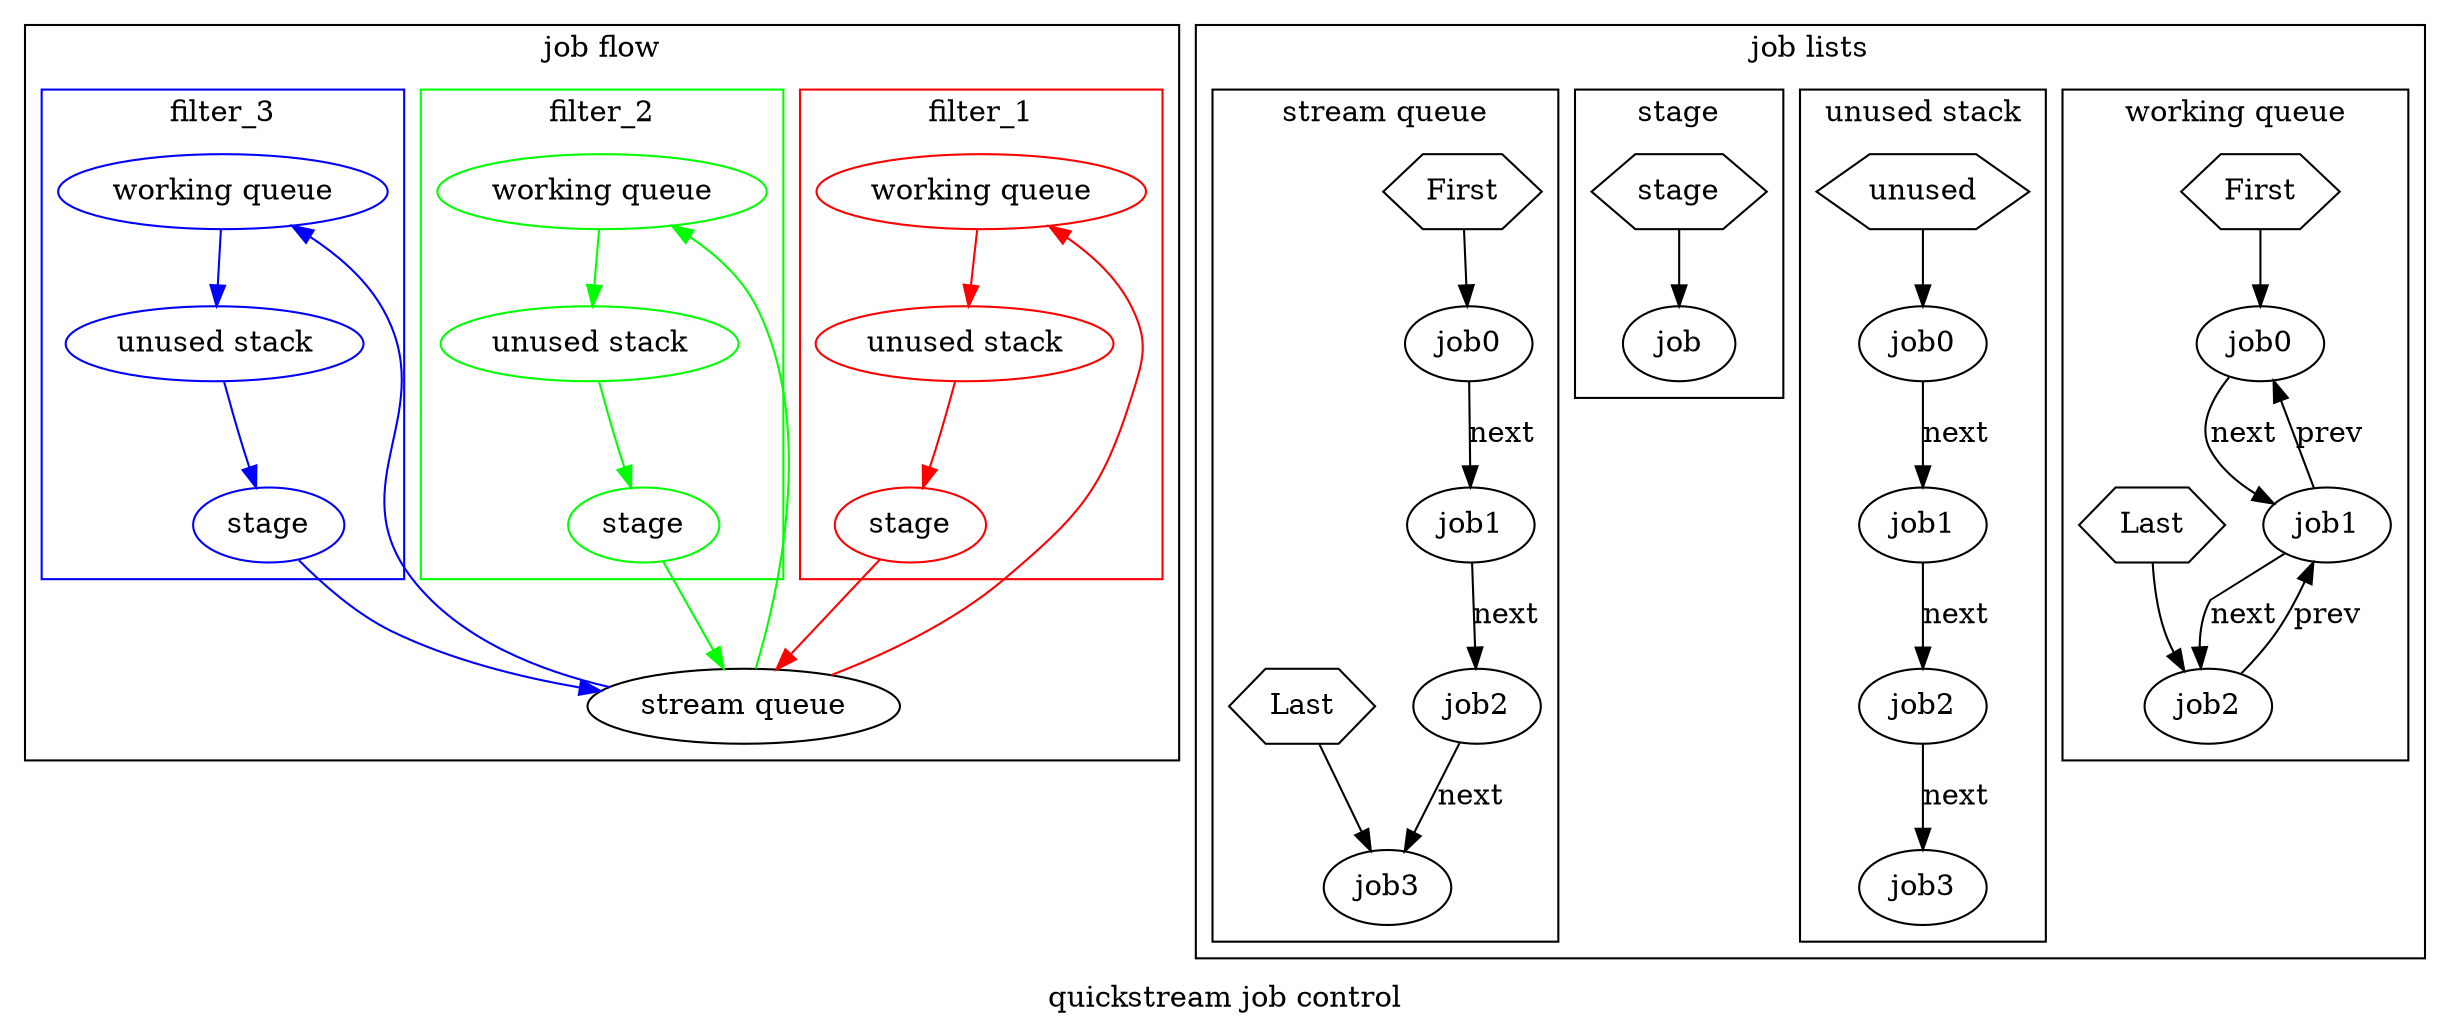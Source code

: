 digraph {

    label="quickstream job control";

    subgraph cluster_7 {
         label="job flow";

        subgraph cluster_0 {
            label="filter_1";
            color=red;
            filter_1_stage [label="stage", color=red];
            filter_1_unused [label="unused stack", color=red];
            filter_1_working [label="working queue", color=red];
        }

        subgraph cluster_1 {
            label="filter_2";
            color=green;
            filter_2_stage [label="stage", color=green];
            filter_2_unused [label="unused stack", color=green];
            filter_2_working [label="working queue", color=green];
        }

        subgraph cluster_2 {
            label="filter_3";
            color=blue;
            filter_3_stage [label="stage", color=blue];
            filter_3_unused [label="unused stack", color=blue];
            filter_3_working [label="working queue", color=blue];
        }

        stream_queue [label="stream queue"];

        filter_1_unused  -> filter_1_stage [color=red];
        filter_1_stage   -> stream_queue [color=red];
        stream_queue     -> filter_1_working [color=red];
        filter_1_working -> filter_1_unused [color=red];

        filter_2_unused  -> filter_2_stage [color=green];
        filter_2_stage   -> stream_queue [color=green];
        stream_queue     -> filter_2_working [color=green];
        filter_2_working -> filter_2_unused [color=green];

        filter_3_unused  -> filter_3_stage [color=blue];
        filter_3_stage   -> stream_queue [color=blue];
        stream_queue     -> filter_3_working [color=blue];
        filter_3_working -> filter_3_unused [color=blue];
    }

    subgraph cluster_8 {

        label="job lists";

        subgraph cluster_3 {
            label="working queue";
            First [shape=polygon, sides=6];
            Last  [shape=polygon, sides=6];
            First -> job0;
            Last -> job2;
            job0 -> job1 [label=next];
            job1 -> job2 [label=next];
            job1 -> job0 [label=prev];
            job2 -> job1 [label=prev];
        }

        subgraph cluster_4 {
            label="unused stack";
            unused [shape=polygon, sides=6];
            ujob0 [label=job0];
            ujob1 [label=job1];
            ujob2 [label=job2];
            ujob3 [label=job3];
            unused -> ujob0;
            ujob0 -> ujob1 [label=next];
            ujob1 -> ujob2 [label=next];
            ujob2 -> ujob3 [label=next];
        } 

        subgraph cluster_5 {
            label="stage";
            stage [shape=polygon, sides=6];
            stage -> job;
        }

        subgraph cluster_6 {
            label="stream queue";
            sFirst [label=First, shape=polygon, sides=6];
            sLast  [label=Last, shape=polygon, sides=6];
            sjob0 [label=job0];
            sjob1 [label=job1];
            sjob2 [label=job2];
            sjob3 [label=job3];
            sFirst -> sjob0;
            sLast -> sjob3;
            sjob0 -> sjob1 [label=next];
            sjob1 -> sjob2 [label=next];
            sjob2 -> sjob3 [label=next];
        }
    }
}
